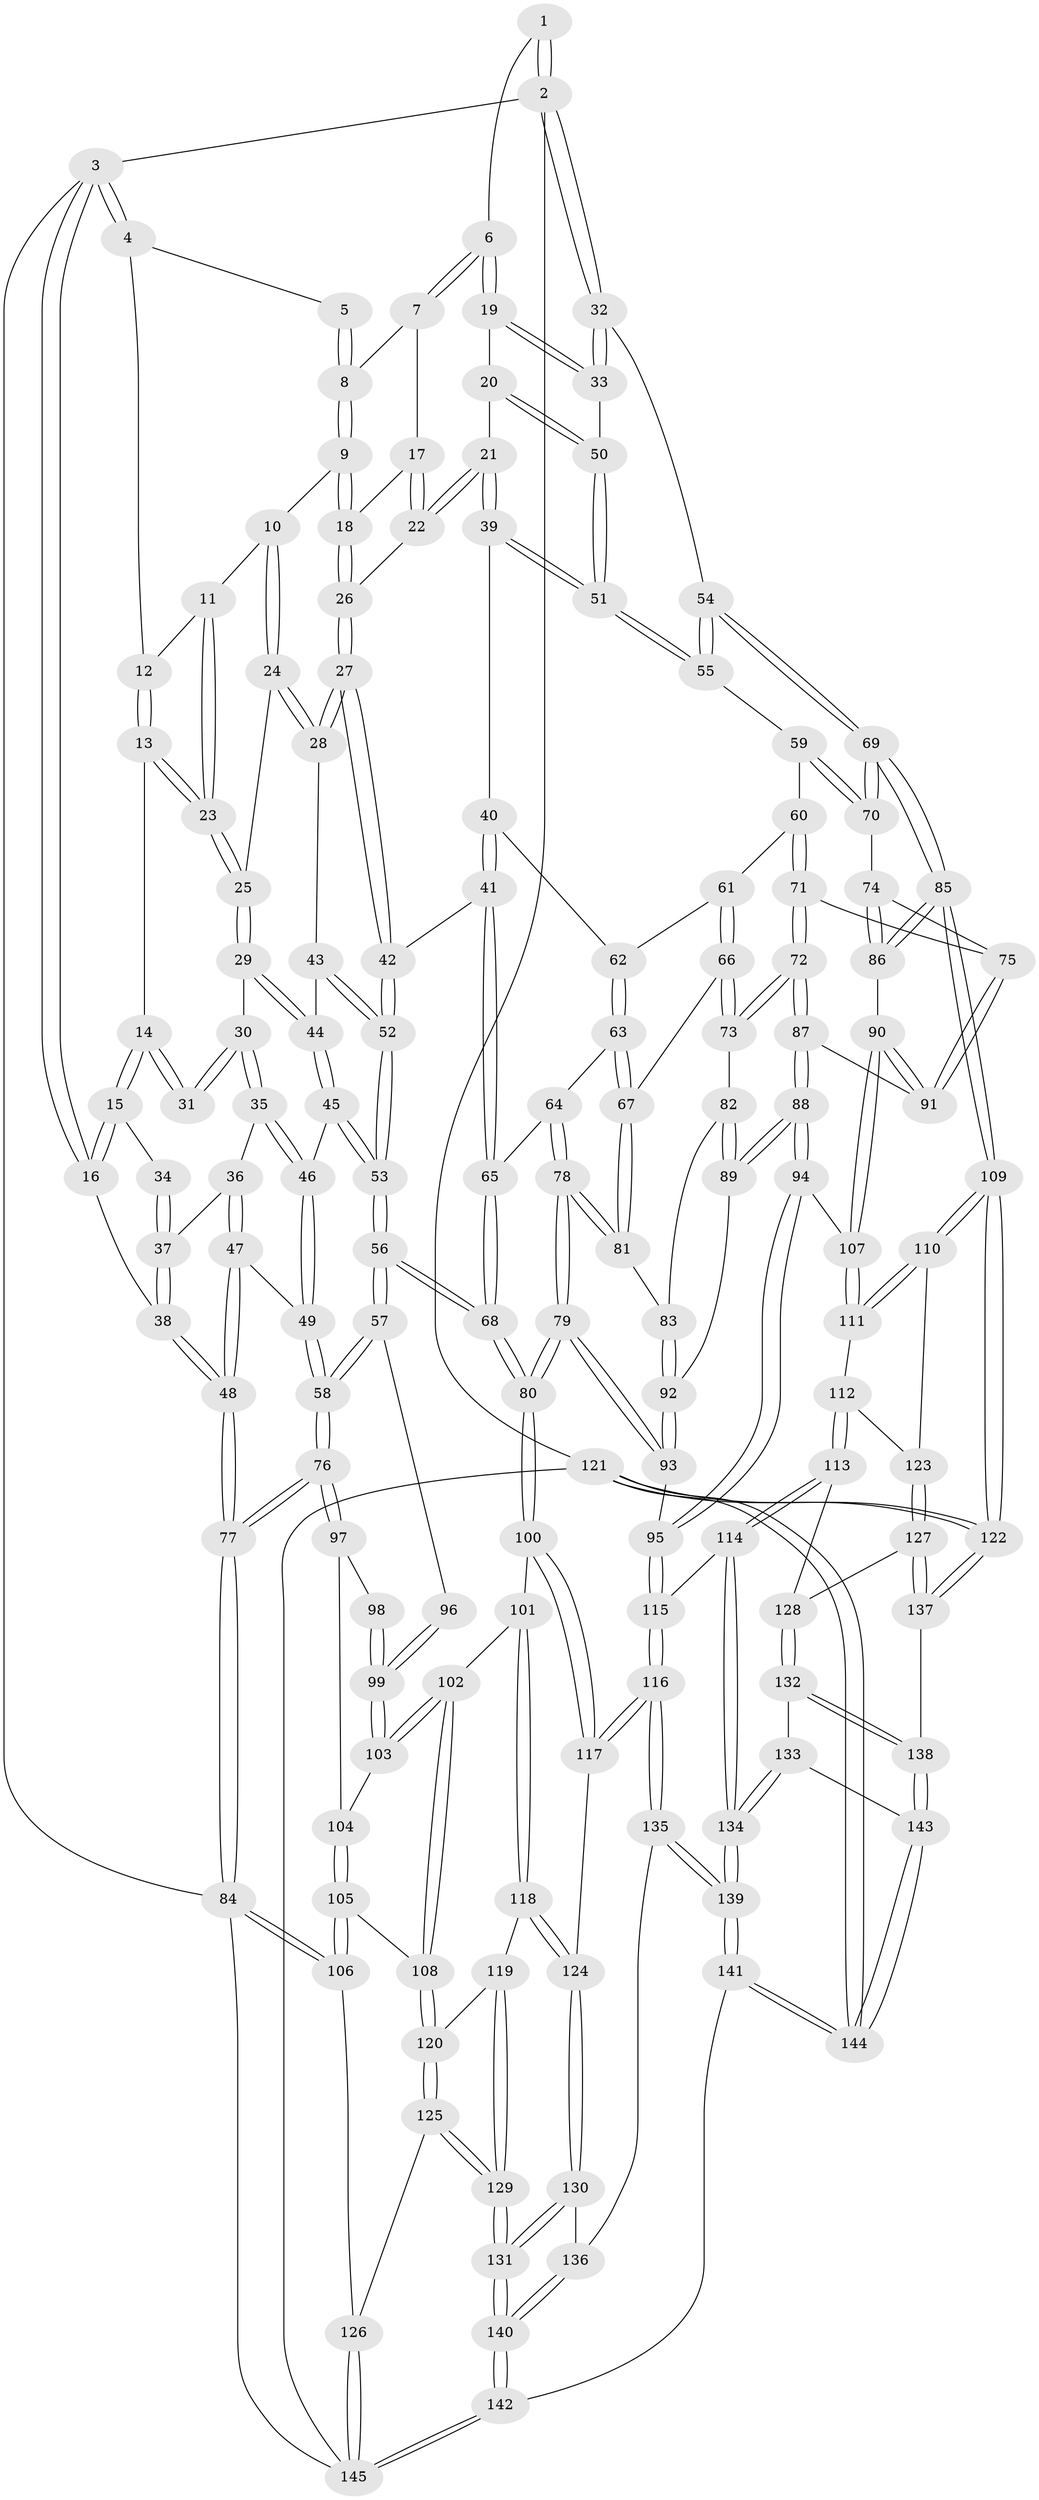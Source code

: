 // coarse degree distribution, {3: 0.13043478260869565, 6: 0.07608695652173914, 4: 0.43478260869565216, 5: 0.34782608695652173, 2: 0.010869565217391304}
// Generated by graph-tools (version 1.1) at 2025/42/03/06/25 10:42:26]
// undirected, 145 vertices, 359 edges
graph export_dot {
graph [start="1"]
  node [color=gray90,style=filled];
  1 [pos="+0.8438375982243954+0"];
  2 [pos="+1+0"];
  3 [pos="+0+0"];
  4 [pos="+0.3106971176291516+0"];
  5 [pos="+0.5754738323008247+0"];
  6 [pos="+0.7934459553143939+0.0195785906389784"];
  7 [pos="+0.6848266927269757+0.037123672266573406"];
  8 [pos="+0.5727628479883324+0"];
  9 [pos="+0.5579432313259094+0.04720441048905411"];
  10 [pos="+0.3826751662555398+0.016757752566169664"];
  11 [pos="+0.35918418322469703+0"];
  12 [pos="+0.31623370950398205+0"];
  13 [pos="+0.20515130526195133+0.07956416871159626"];
  14 [pos="+0.17738904668367106+0.07831733347972727"];
  15 [pos="+0+0"];
  16 [pos="+0+0"];
  17 [pos="+0.6476987199802153+0.06302014954103764"];
  18 [pos="+0.559925921028929+0.05840286649326952"];
  19 [pos="+0.7952000535034307+0.03249158558625306"];
  20 [pos="+0.7778095349148603+0.1564469825069067"];
  21 [pos="+0.7220749553128937+0.1645782554083718"];
  22 [pos="+0.6761659515594081+0.14779025097938575"];
  23 [pos="+0.2611253553091853+0.1310256763700212"];
  24 [pos="+0.4238654887228521+0.1451065070454594"];
  25 [pos="+0.263268926565356+0.1519627306775478"];
  26 [pos="+0.5500580181374195+0.13300027758868377"];
  27 [pos="+0.49250092114679545+0.19909309015749313"];
  28 [pos="+0.46206945311117936+0.18887039113882895"];
  29 [pos="+0.2586250109514411+0.16413968284785896"];
  30 [pos="+0.1862819866529508+0.17830206619734712"];
  31 [pos="+0.15539757651166952+0.12875059575372227"];
  32 [pos="+1+0.11753055588049381"];
  33 [pos="+1+0.14677343213984104"];
  34 [pos="+0.13876055153470596+0.1301889540769335"];
  35 [pos="+0.1461958834349031+0.21258712430898524"];
  36 [pos="+0.12599765394426238+0.20302500495947512"];
  37 [pos="+0.10451554423870935+0.1606560141350122"];
  38 [pos="+0+0"];
  39 [pos="+0.6177212365048155+0.27725753752998844"];
  40 [pos="+0.5897117110316459+0.29624593489752393"];
  41 [pos="+0.5393516828694718+0.2974585498265802"];
  42 [pos="+0.5291096686200406+0.28424318899093465"];
  43 [pos="+0.36224628380175883+0.244255437413889"];
  44 [pos="+0.2734664529273638+0.21372636082252444"];
  45 [pos="+0.24740967052080398+0.26913601750199034"];
  46 [pos="+0.16377186124478357+0.30855114877959683"];
  47 [pos="+0.029357925996866+0.23577399641631325"];
  48 [pos="+0+0.16120100094006154"];
  49 [pos="+0.14746324500666336+0.3386109556155681"];
  50 [pos="+0.8368449666619725+0.23645742080637186"];
  51 [pos="+0.8301862334509634+0.2872403459726245"];
  52 [pos="+0.34022800686140037+0.3498584179492877"];
  53 [pos="+0.3341067332381696+0.3583998041328248"];
  54 [pos="+1+0.4727507675194909"];
  55 [pos="+0.8302226479866658+0.29612821619803614"];
  56 [pos="+0.31882545114042826+0.45567883853825586"];
  57 [pos="+0.3092251748566757+0.45594948312883893"];
  58 [pos="+0.14462073402684789+0.35916116423810146"];
  59 [pos="+0.8296408443245376+0.29736340219946084"];
  60 [pos="+0.81791464509015+0.3121582288998134"];
  61 [pos="+0.7038933969733754+0.35652152745832283"];
  62 [pos="+0.6392115335016395+0.33001414966099546"];
  63 [pos="+0.6472819626758621+0.4332469357931283"];
  64 [pos="+0.6083086864756547+0.427133909030145"];
  65 [pos="+0.5341222412530329+0.32724503610296507"];
  66 [pos="+0.690448125969529+0.4351423153712863"];
  67 [pos="+0.6576024196837129+0.43847582756378056"];
  68 [pos="+0.42241924634313255+0.5287894647164361"];
  69 [pos="+1+0.4806642613843192"];
  70 [pos="+0.8989527475884258+0.4417542311570629"];
  71 [pos="+0.7898717939636525+0.455548885969733"];
  72 [pos="+0.7861243080453951+0.45893505091444003"];
  73 [pos="+0.7002321227569922+0.4436333093236718"];
  74 [pos="+0.8711005208544332+0.46410407337011395"];
  75 [pos="+0.8474485854380255+0.47154950328408796"];
  76 [pos="+0+0.47552359848770226"];
  77 [pos="+0+0.511778551827393"];
  78 [pos="+0.5559693824196082+0.5230024803553329"];
  79 [pos="+0.49052883155489857+0.5889093100402214"];
  80 [pos="+0.4508213579964385+0.5891048628691296"];
  81 [pos="+0.6404076501537865+0.4823818553683203"];
  82 [pos="+0.6938520473823485+0.4877427447272521"];
  83 [pos="+0.6611413497445184+0.5054596703673384"];
  84 [pos="+0+0.7076031164915356"];
  85 [pos="+1+0.6158051997337327"];
  86 [pos="+0.9554340026305435+0.5765469859507826"];
  87 [pos="+0.7681745979196243+0.5544350629771089"];
  88 [pos="+0.7617577017903716+0.5673492359463751"];
  89 [pos="+0.7155455926122469+0.5312291376975953"];
  90 [pos="+0.9394483419897864+0.575955917629311"];
  91 [pos="+0.8643013419901906+0.5279699588040064"];
  92 [pos="+0.6595201453479959+0.5272706675163705"];
  93 [pos="+0.5776666043021921+0.6151460170250428"];
  94 [pos="+0.7603202253468306+0.5927008814119384"];
  95 [pos="+0.604787602034849+0.6303920886783071"];
  96 [pos="+0.2820886368129112+0.4762734813517058"];
  97 [pos="+0.1102298993341398+0.520098651325165"];
  98 [pos="+0.1212222301990188+0.5195207497063139"];
  99 [pos="+0.21899516649003173+0.571436879741672"];
  100 [pos="+0.4334909070361696+0.6243351562154622"];
  101 [pos="+0.2839907017933243+0.6656867419166236"];
  102 [pos="+0.2389163289317775+0.6625119293872478"];
  103 [pos="+0.21207660584766094+0.6018535094239791"];
  104 [pos="+0.1567060714734425+0.593447397444482"];
  105 [pos="+0.09355756038263961+0.7020758063248774"];
  106 [pos="+0+0.740768509116723"];
  107 [pos="+0.7876077622525152+0.6245565798098455"];
  108 [pos="+0.17683034438857448+0.7054610581566045"];
  109 [pos="+1+0.6304060490863336"];
  110 [pos="+1+0.6661580317849547"];
  111 [pos="+0.7934482579270892+0.6639098482211864"];
  112 [pos="+0.7905748635691248+0.711270229668133"];
  113 [pos="+0.7744225679029834+0.7458972826172465"];
  114 [pos="+0.6917488860039476+0.783594447918769"];
  115 [pos="+0.6706779094681647+0.7684044715665136"];
  116 [pos="+0.4904649623197713+0.8060414820443218"];
  117 [pos="+0.43445064390423205+0.6513073795726587"];
  118 [pos="+0.2715893307191072+0.7957124660340135"];
  119 [pos="+0.23376728383904663+0.7975514092219483"];
  120 [pos="+0.2173348547508266+0.7892689876901183"];
  121 [pos="+1+1"];
  122 [pos="+1+1"];
  123 [pos="+0.9839011033274119+0.7194691407719848"];
  124 [pos="+0.3155931967409867+0.8172873544636128"];
  125 [pos="+0.09776553319837412+0.8654046029001929"];
  126 [pos="+0.042804007166420854+0.8506488801913801"];
  127 [pos="+0.8689919116369098+0.8212150814606607"];
  128 [pos="+0.8524102835726486+0.8150754394787544"];
  129 [pos="+0.2103676486414118+0.9427497156489014"];
  130 [pos="+0.3275691216200327+0.8516536787729637"];
  131 [pos="+0.2559851038396554+0.9983802620890319"];
  132 [pos="+0.7878609274818749+0.8793663554051994"];
  133 [pos="+0.7414942834617673+0.902180359498366"];
  134 [pos="+0.6872397763711454+0.9073118428204333"];
  135 [pos="+0.4840551920559634+0.8490778047202443"];
  136 [pos="+0.42740875369495634+0.8628992305515942"];
  137 [pos="+0.902602949393853+0.8963662462478172"];
  138 [pos="+0.8823194568679571+0.911303745639309"];
  139 [pos="+0.6017656166471751+1"];
  140 [pos="+0.2834095347876176+1"];
  141 [pos="+0.5968025690051041+1"];
  142 [pos="+0.294508144467214+1"];
  143 [pos="+0.8523389966952589+0.9427730958821933"];
  144 [pos="+0.7688572654665773+1"];
  145 [pos="+0.10977066444293233+1"];
  1 -- 2;
  1 -- 2;
  1 -- 6;
  2 -- 3;
  2 -- 32;
  2 -- 32;
  2 -- 121;
  3 -- 4;
  3 -- 4;
  3 -- 16;
  3 -- 16;
  3 -- 84;
  4 -- 5;
  4 -- 12;
  5 -- 8;
  5 -- 8;
  6 -- 7;
  6 -- 7;
  6 -- 19;
  6 -- 19;
  7 -- 8;
  7 -- 17;
  8 -- 9;
  8 -- 9;
  9 -- 10;
  9 -- 18;
  9 -- 18;
  10 -- 11;
  10 -- 24;
  10 -- 24;
  11 -- 12;
  11 -- 23;
  11 -- 23;
  12 -- 13;
  12 -- 13;
  13 -- 14;
  13 -- 23;
  13 -- 23;
  14 -- 15;
  14 -- 15;
  14 -- 31;
  14 -- 31;
  15 -- 16;
  15 -- 16;
  15 -- 34;
  16 -- 38;
  17 -- 18;
  17 -- 22;
  17 -- 22;
  18 -- 26;
  18 -- 26;
  19 -- 20;
  19 -- 33;
  19 -- 33;
  20 -- 21;
  20 -- 50;
  20 -- 50;
  21 -- 22;
  21 -- 22;
  21 -- 39;
  21 -- 39;
  22 -- 26;
  23 -- 25;
  23 -- 25;
  24 -- 25;
  24 -- 28;
  24 -- 28;
  25 -- 29;
  25 -- 29;
  26 -- 27;
  26 -- 27;
  27 -- 28;
  27 -- 28;
  27 -- 42;
  27 -- 42;
  28 -- 43;
  29 -- 30;
  29 -- 44;
  29 -- 44;
  30 -- 31;
  30 -- 31;
  30 -- 35;
  30 -- 35;
  32 -- 33;
  32 -- 33;
  32 -- 54;
  33 -- 50;
  34 -- 37;
  34 -- 37;
  35 -- 36;
  35 -- 46;
  35 -- 46;
  36 -- 37;
  36 -- 47;
  36 -- 47;
  37 -- 38;
  37 -- 38;
  38 -- 48;
  38 -- 48;
  39 -- 40;
  39 -- 51;
  39 -- 51;
  40 -- 41;
  40 -- 41;
  40 -- 62;
  41 -- 42;
  41 -- 65;
  41 -- 65;
  42 -- 52;
  42 -- 52;
  43 -- 44;
  43 -- 52;
  43 -- 52;
  44 -- 45;
  44 -- 45;
  45 -- 46;
  45 -- 53;
  45 -- 53;
  46 -- 49;
  46 -- 49;
  47 -- 48;
  47 -- 48;
  47 -- 49;
  48 -- 77;
  48 -- 77;
  49 -- 58;
  49 -- 58;
  50 -- 51;
  50 -- 51;
  51 -- 55;
  51 -- 55;
  52 -- 53;
  52 -- 53;
  53 -- 56;
  53 -- 56;
  54 -- 55;
  54 -- 55;
  54 -- 69;
  54 -- 69;
  55 -- 59;
  56 -- 57;
  56 -- 57;
  56 -- 68;
  56 -- 68;
  57 -- 58;
  57 -- 58;
  57 -- 96;
  58 -- 76;
  58 -- 76;
  59 -- 60;
  59 -- 70;
  59 -- 70;
  60 -- 61;
  60 -- 71;
  60 -- 71;
  61 -- 62;
  61 -- 66;
  61 -- 66;
  62 -- 63;
  62 -- 63;
  63 -- 64;
  63 -- 67;
  63 -- 67;
  64 -- 65;
  64 -- 78;
  64 -- 78;
  65 -- 68;
  65 -- 68;
  66 -- 67;
  66 -- 73;
  66 -- 73;
  67 -- 81;
  67 -- 81;
  68 -- 80;
  68 -- 80;
  69 -- 70;
  69 -- 70;
  69 -- 85;
  69 -- 85;
  70 -- 74;
  71 -- 72;
  71 -- 72;
  71 -- 75;
  72 -- 73;
  72 -- 73;
  72 -- 87;
  72 -- 87;
  73 -- 82;
  74 -- 75;
  74 -- 86;
  74 -- 86;
  75 -- 91;
  75 -- 91;
  76 -- 77;
  76 -- 77;
  76 -- 97;
  76 -- 97;
  77 -- 84;
  77 -- 84;
  78 -- 79;
  78 -- 79;
  78 -- 81;
  78 -- 81;
  79 -- 80;
  79 -- 80;
  79 -- 93;
  79 -- 93;
  80 -- 100;
  80 -- 100;
  81 -- 83;
  82 -- 83;
  82 -- 89;
  82 -- 89;
  83 -- 92;
  83 -- 92;
  84 -- 106;
  84 -- 106;
  84 -- 145;
  85 -- 86;
  85 -- 86;
  85 -- 109;
  85 -- 109;
  86 -- 90;
  87 -- 88;
  87 -- 88;
  87 -- 91;
  88 -- 89;
  88 -- 89;
  88 -- 94;
  88 -- 94;
  89 -- 92;
  90 -- 91;
  90 -- 91;
  90 -- 107;
  90 -- 107;
  92 -- 93;
  92 -- 93;
  93 -- 95;
  94 -- 95;
  94 -- 95;
  94 -- 107;
  95 -- 115;
  95 -- 115;
  96 -- 99;
  96 -- 99;
  97 -- 98;
  97 -- 104;
  98 -- 99;
  98 -- 99;
  99 -- 103;
  99 -- 103;
  100 -- 101;
  100 -- 117;
  100 -- 117;
  101 -- 102;
  101 -- 118;
  101 -- 118;
  102 -- 103;
  102 -- 103;
  102 -- 108;
  102 -- 108;
  103 -- 104;
  104 -- 105;
  104 -- 105;
  105 -- 106;
  105 -- 106;
  105 -- 108;
  106 -- 126;
  107 -- 111;
  107 -- 111;
  108 -- 120;
  108 -- 120;
  109 -- 110;
  109 -- 110;
  109 -- 122;
  109 -- 122;
  110 -- 111;
  110 -- 111;
  110 -- 123;
  111 -- 112;
  112 -- 113;
  112 -- 113;
  112 -- 123;
  113 -- 114;
  113 -- 114;
  113 -- 128;
  114 -- 115;
  114 -- 134;
  114 -- 134;
  115 -- 116;
  115 -- 116;
  116 -- 117;
  116 -- 117;
  116 -- 135;
  116 -- 135;
  117 -- 124;
  118 -- 119;
  118 -- 124;
  118 -- 124;
  119 -- 120;
  119 -- 129;
  119 -- 129;
  120 -- 125;
  120 -- 125;
  121 -- 122;
  121 -- 122;
  121 -- 144;
  121 -- 144;
  121 -- 145;
  122 -- 137;
  122 -- 137;
  123 -- 127;
  123 -- 127;
  124 -- 130;
  124 -- 130;
  125 -- 126;
  125 -- 129;
  125 -- 129;
  126 -- 145;
  126 -- 145;
  127 -- 128;
  127 -- 137;
  127 -- 137;
  128 -- 132;
  128 -- 132;
  129 -- 131;
  129 -- 131;
  130 -- 131;
  130 -- 131;
  130 -- 136;
  131 -- 140;
  131 -- 140;
  132 -- 133;
  132 -- 138;
  132 -- 138;
  133 -- 134;
  133 -- 134;
  133 -- 143;
  134 -- 139;
  134 -- 139;
  135 -- 136;
  135 -- 139;
  135 -- 139;
  136 -- 140;
  136 -- 140;
  137 -- 138;
  138 -- 143;
  138 -- 143;
  139 -- 141;
  139 -- 141;
  140 -- 142;
  140 -- 142;
  141 -- 142;
  141 -- 144;
  141 -- 144;
  142 -- 145;
  142 -- 145;
  143 -- 144;
  143 -- 144;
}
